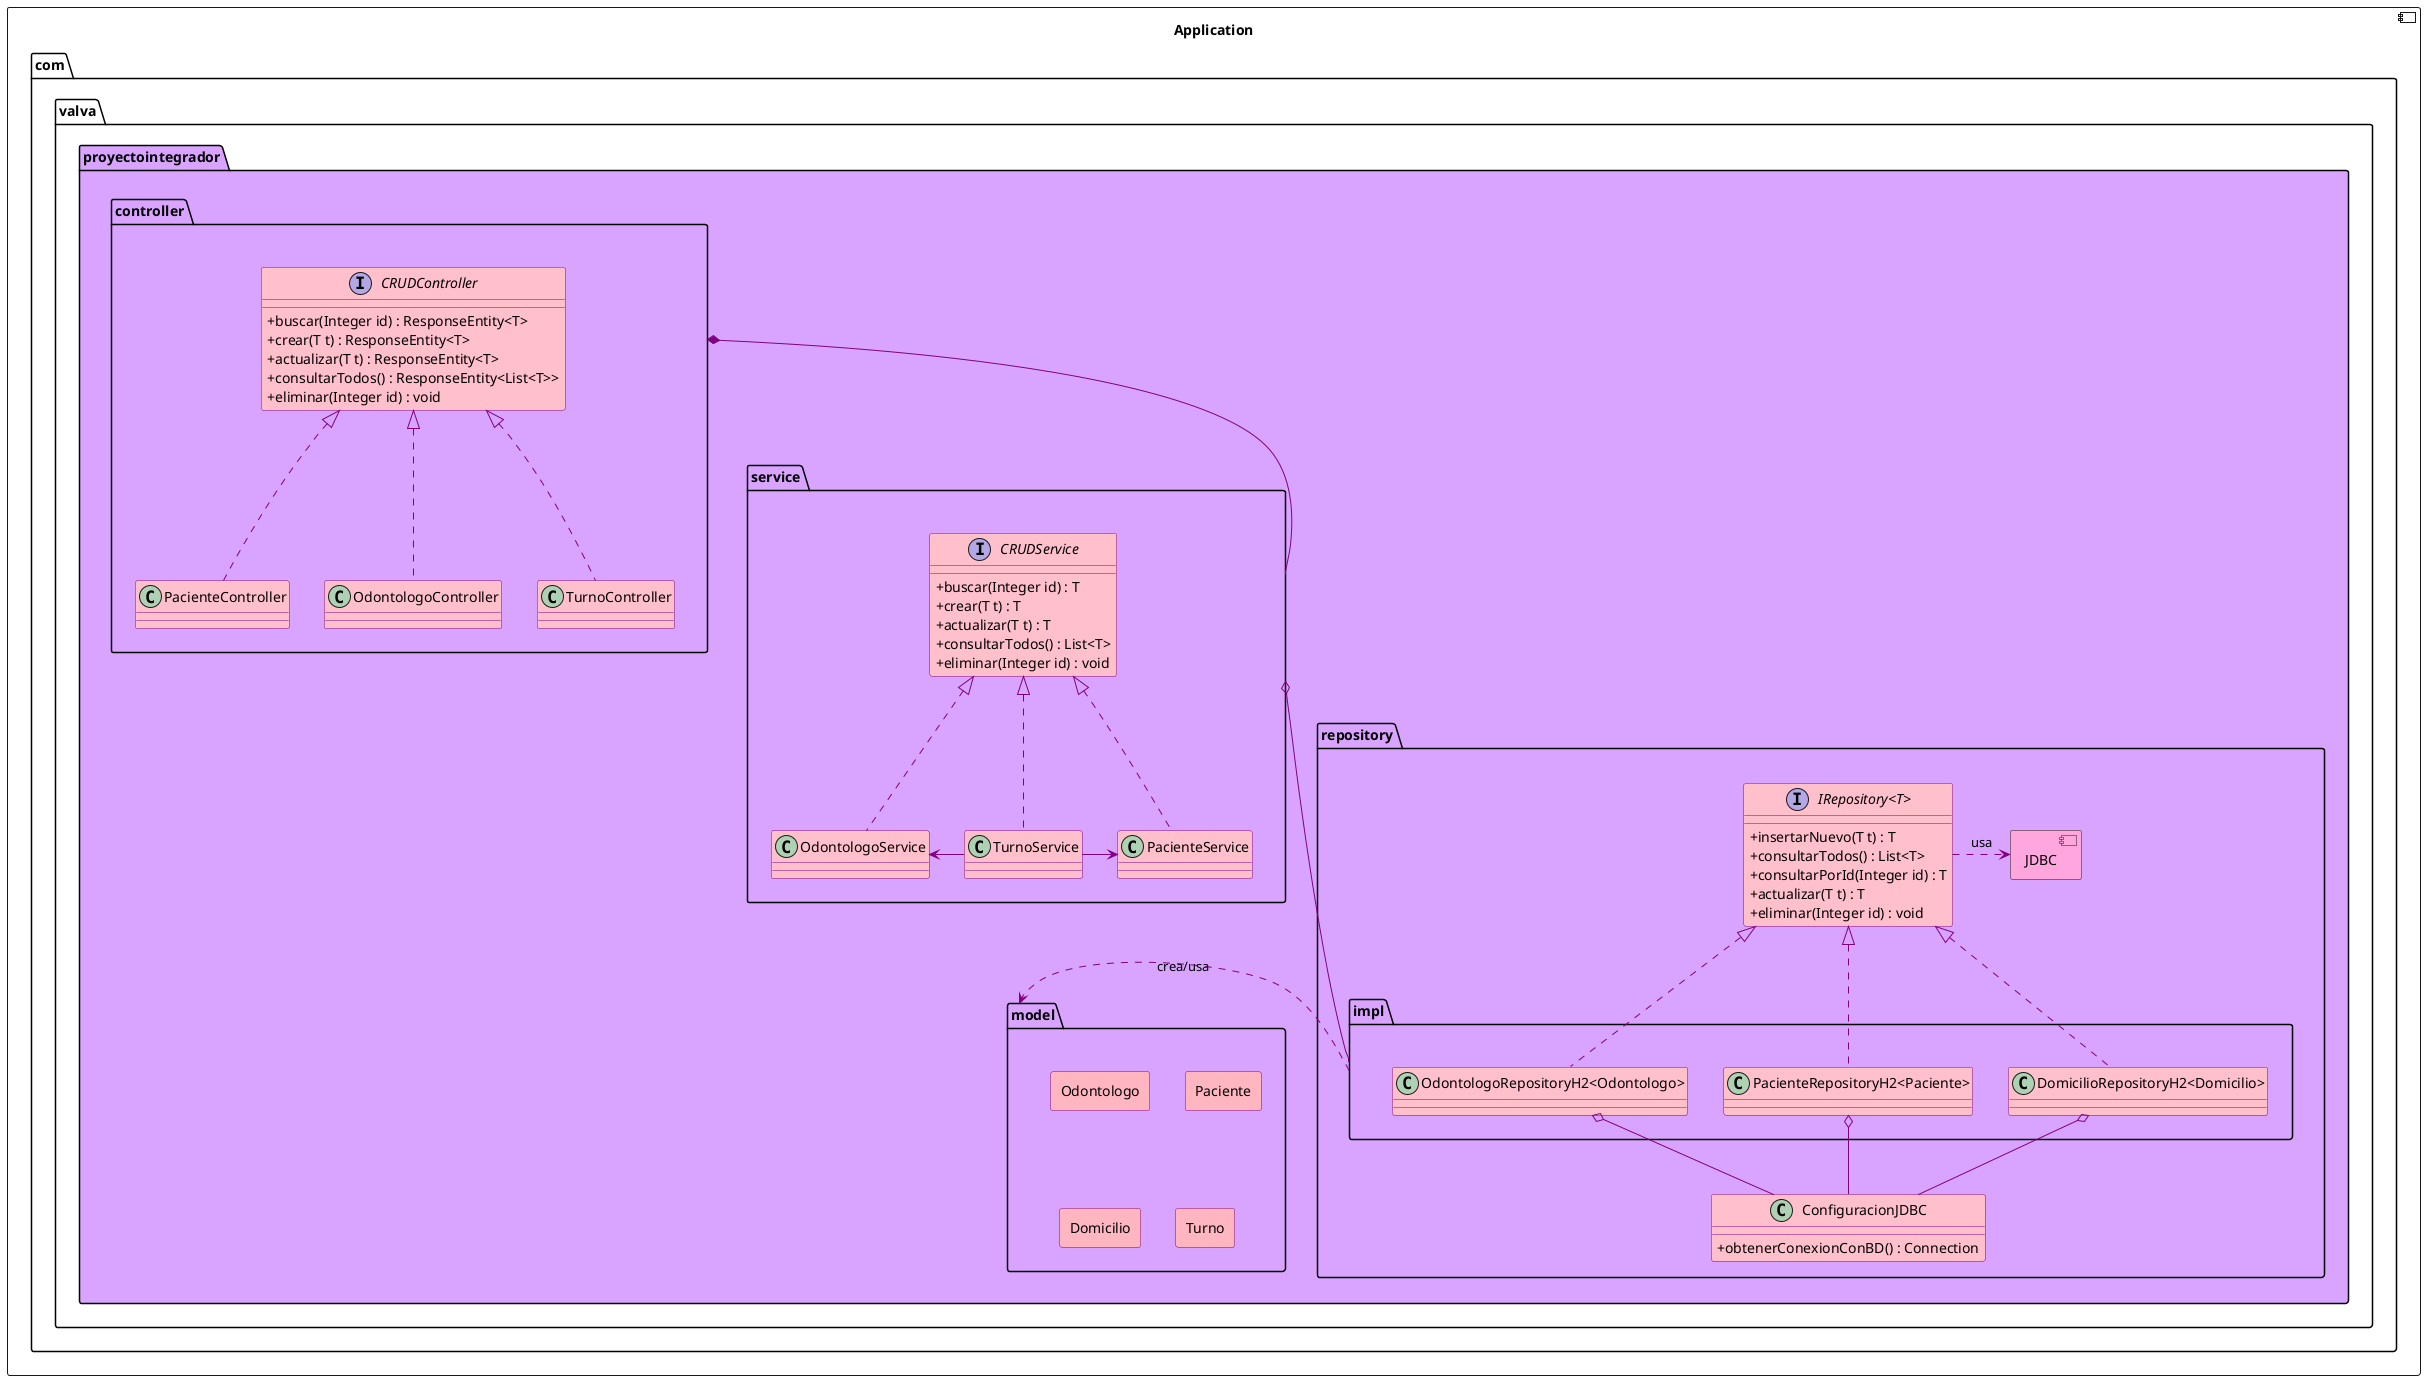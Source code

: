 @startuml
allowmixing

skinparam database {
    BorderColor pink
    BackgroundColor purple
    ArrowColor purple
    FontColor pink
}

skinparam rectangle {
    BorderColor purple
    BackgroundColor lightpink
    ArrowColor purple
}

skinparam class {
    BorderColor purple
    BackgroundColor pink
    ArrowColor purple
    AttributeIconSize 0
}

skinparam note {
    BorderColor darkslateblue
    BackgroundColor #90c0f0
    FontColor darkslateblue
}

component Application {
    package com.valva.proyectointegrador #d9a4ff {

        package repository {
            interface "IRepository<T>"{
                + insertarNuevo(T t) : T
                + consultarTodos() : List<T>
                + consultarPorId(Integer id) : T
                + actualizar(T t) : T
                + eliminar(Integer id) : void
            }

            package impl {
                class "OdontologoRepositoryH2<Odontologo>"
                class "PacienteRepositoryH2<Paciente>"
                class "DomicilioRepositoryH2<Domicilio>"
            }

            class ConfiguracionJDBC {
                + obtenerConexionConBD() : Connection
            }

            component JDBC #ffa6df
        }

        package service {

            interface CRUDService {
                + buscar(Integer id) : T
                + crear(T t) : T
                + actualizar(T t) : T
                + consultarTodos() : List<T>
                + eliminar(Integer id) : void
            }

            class PacienteService implements CRUDService
            class TurnoService implements CRUDService
            class OdontologoService implements CRUDService
            TurnoService -l> OdontologoService
            TurnoService -r> PacienteService
        }

        package controller {
                    interface CRUDController {
                        + buscar(Integer id) : ResponseEntity<T>
                        + crear(T t) : ResponseEntity<T>
                        + actualizar(T t) : ResponseEntity<T>
                        + consultarTodos() : ResponseEntity<List<T>>
                        + eliminar(Integer id) : void
                    }
                    class PacienteController implements CRUDController
                    class OdontologoController  implements CRUDController
                    class TurnoController implements CRUDController
                }

        package model {
            rectangle Odontologo
            rectangle Paciente
            rectangle Domicilio
            rectangle Turno
        }

        controller *-- service
        impl .> model : crea/usa
        service o--- impl
        "IRepository<T>" <|.. "OdontologoRepositoryH2<Odontologo>"
        "IRepository<T>" <|.. "PacienteRepositoryH2<Paciente>"
        "IRepository<T>" <|.. "DomicilioRepositoryH2<Domicilio>"
        "IRepository<T>" .> JDBC : usa
        "OdontologoRepositoryH2<Odontologo>" o-- ConfiguracionJDBC
        "PacienteRepositoryH2<Paciente>" o-- ConfiguracionJDBC
        "DomicilioRepositoryH2<Domicilio>" o-- ConfiguracionJDBC
    }

}
@enduml